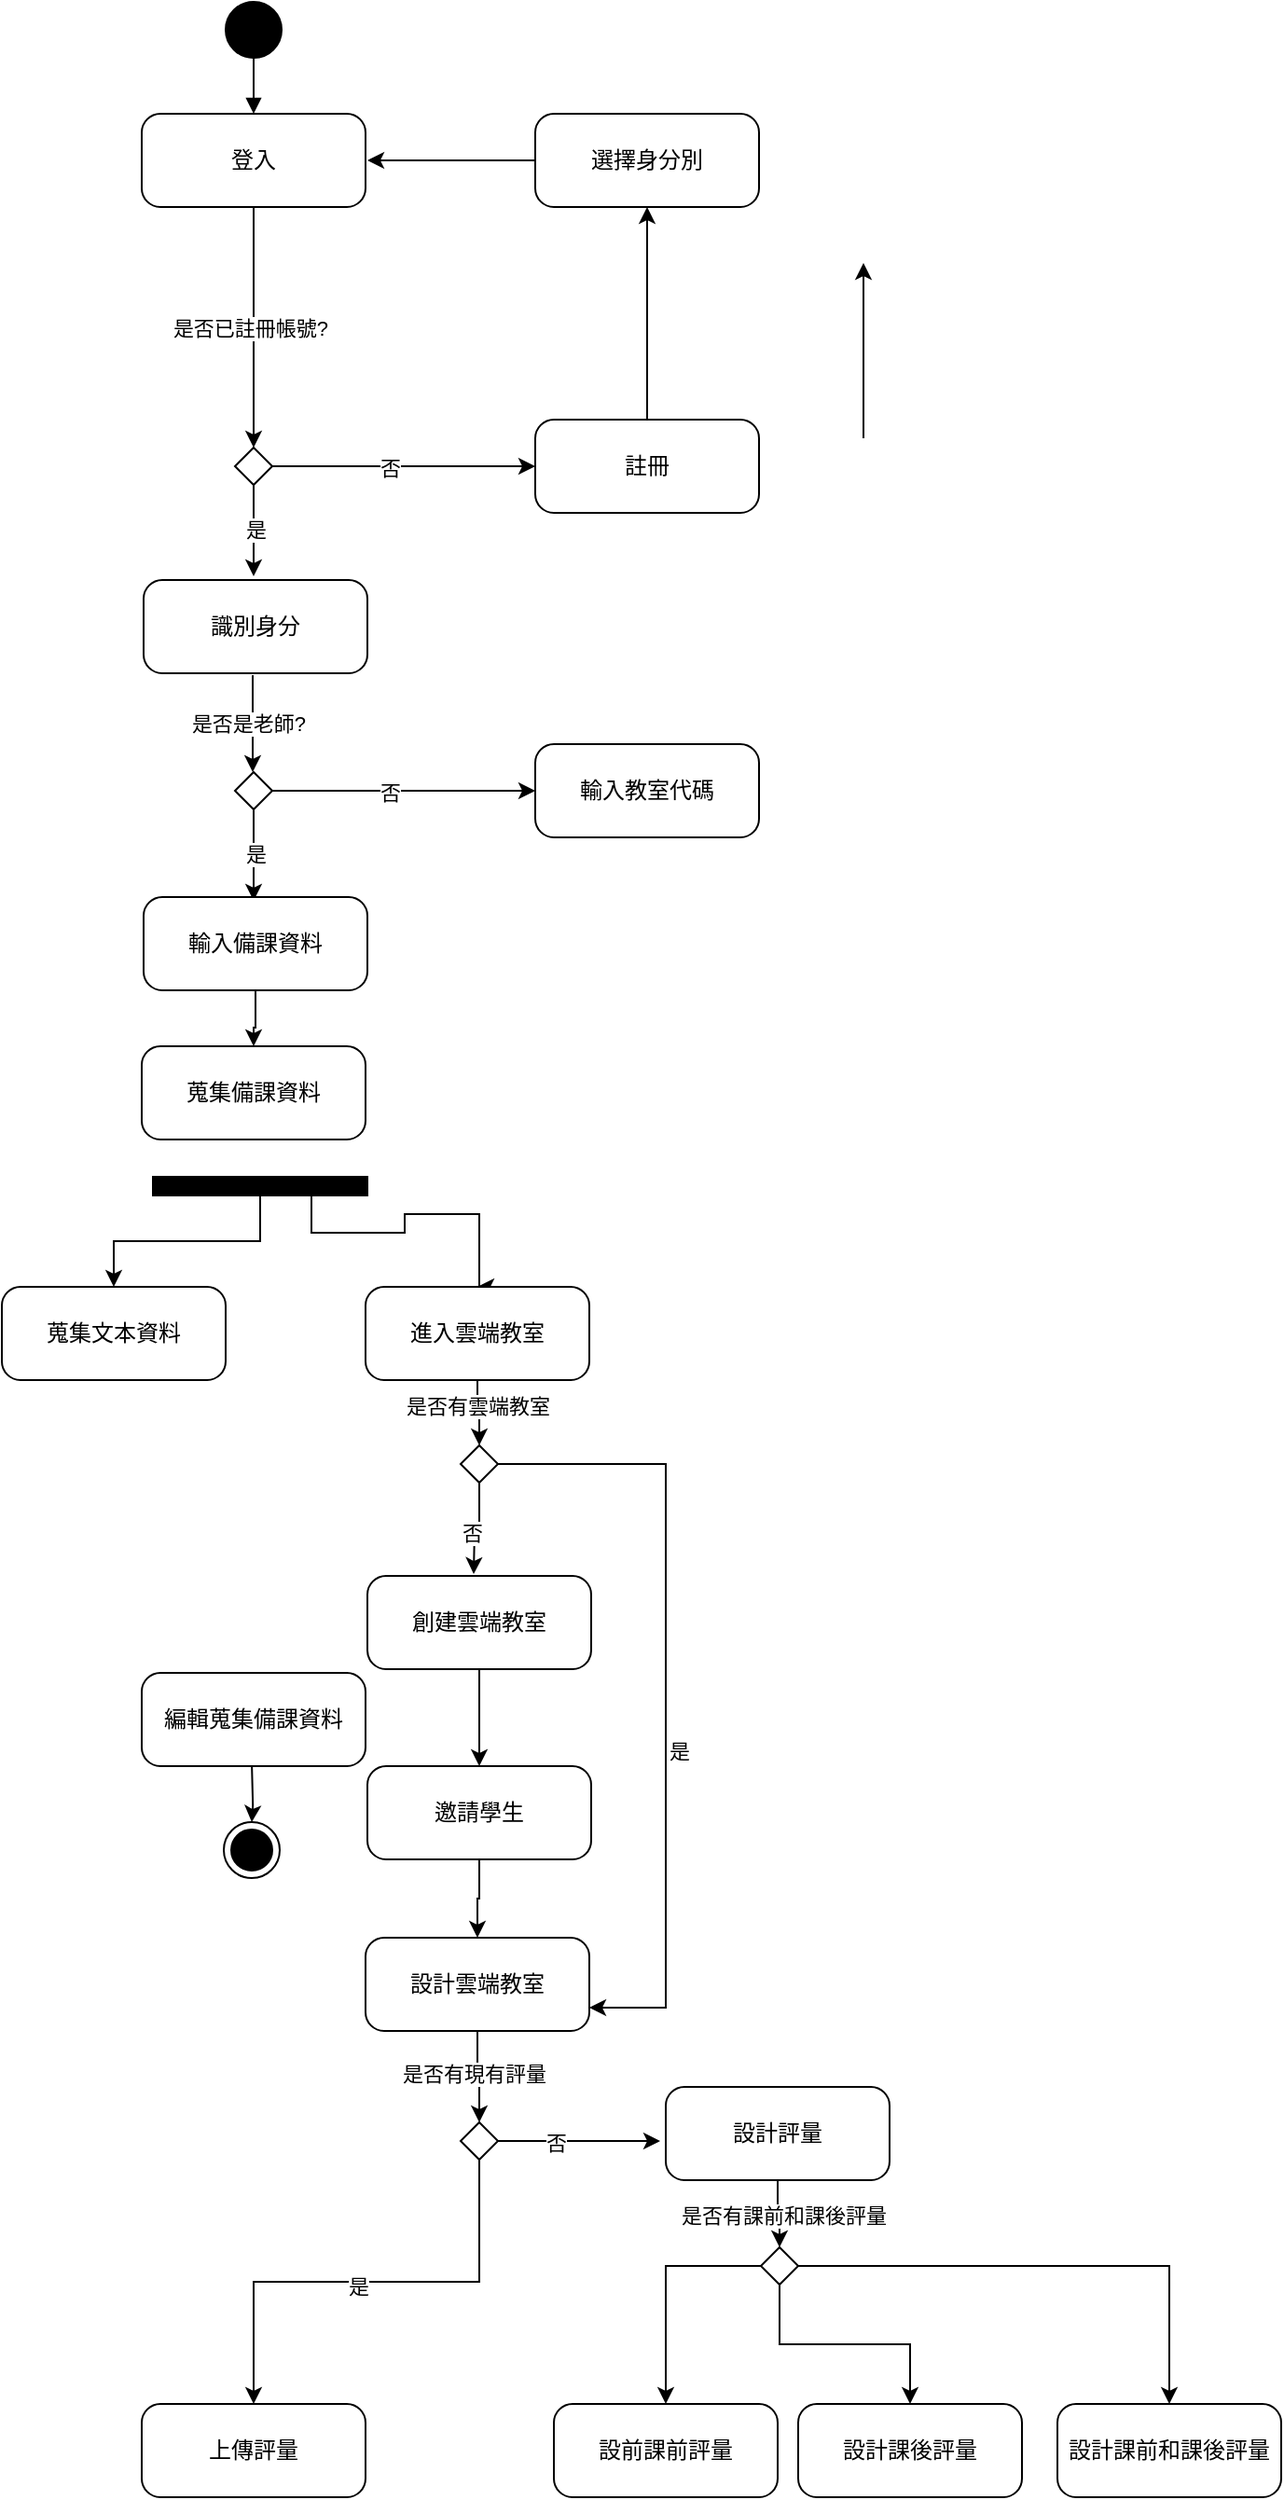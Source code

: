 <mxfile version="25.0.3">
  <diagram name="第 1 页" id="TQa5J9GlehOZ1MiMV7HE">
    <mxGraphModel dx="934" dy="525" grid="1" gridSize="10" guides="1" tooltips="1" connect="1" arrows="1" fold="1" page="1" pageScale="1" pageWidth="3300" pageHeight="4681" math="0" shadow="0">
      <root>
        <mxCell id="0" />
        <mxCell id="1" parent="0" />
        <mxCell id="7FevX2dkkL_9MfP158KE-2" value="" style="ellipse;fillColor=strokeColor;html=1;" parent="1" vertex="1">
          <mxGeometry x="144" y="30" width="30" height="30" as="geometry" />
        </mxCell>
        <mxCell id="7FevX2dkkL_9MfP158KE-6" value="登入" style="html=1;dashed=0;rounded=1;absoluteArcSize=1;arcSize=20;verticalAlign=middle;align=center;whiteSpace=wrap;" parent="1" vertex="1">
          <mxGeometry x="99" y="90" width="120" height="50" as="geometry" />
        </mxCell>
        <mxCell id="7FevX2dkkL_9MfP158KE-10" value="註冊" style="html=1;dashed=0;rounded=1;absoluteArcSize=1;arcSize=20;verticalAlign=middle;align=center;whiteSpace=wrap;" parent="1" vertex="1">
          <mxGeometry x="310" y="254" width="120" height="50" as="geometry" />
        </mxCell>
        <mxCell id="7FevX2dkkL_9MfP158KE-12" value="" style="edgeStyle=orthogonalEdgeStyle;rounded=0;orthogonalLoop=1;jettySize=auto;html=1;endArrow=classic;endFill=1;entryX=0.5;entryY=0;entryDx=0;entryDy=0;exitX=0.5;exitY=1;exitDx=0;exitDy=0;" parent="1" source="7FevX2dkkL_9MfP158KE-6" edge="1">
          <mxGeometry relative="1" as="geometry">
            <mxPoint x="159" y="269" as="targetPoint" />
            <mxPoint x="158.5" y="150" as="sourcePoint" />
          </mxGeometry>
        </mxCell>
        <mxCell id="7FevX2dkkL_9MfP158KE-13" value="是否已註冊帳號?" style="edgeLabel;html=1;align=center;verticalAlign=middle;resizable=0;points=[];" parent="7FevX2dkkL_9MfP158KE-12" vertex="1" connectable="0">
          <mxGeometry relative="1" as="geometry">
            <mxPoint x="-3" as="offset" />
          </mxGeometry>
        </mxCell>
        <mxCell id="7FevX2dkkL_9MfP158KE-16" value="" style="html=1;verticalAlign=bottom;labelBackgroundColor=none;endArrow=block;endFill=1;rounded=0;entryX=0.5;entryY=0;entryDx=0;entryDy=0;exitX=0.5;exitY=1;exitDx=0;exitDy=0;" parent="1" source="7FevX2dkkL_9MfP158KE-2" target="7FevX2dkkL_9MfP158KE-6" edge="1">
          <mxGeometry width="160" relative="1" as="geometry">
            <mxPoint x="300" y="330" as="sourcePoint" />
            <mxPoint x="460" y="330" as="targetPoint" />
          </mxGeometry>
        </mxCell>
        <mxCell id="7FevX2dkkL_9MfP158KE-17" style="edgeStyle=orthogonalEdgeStyle;rounded=0;orthogonalLoop=1;jettySize=auto;html=1;exitX=0.5;exitY=0;exitDx=0;exitDy=0;endArrow=classic;endFill=1;entryX=0.5;entryY=1;entryDx=0;entryDy=0;" parent="1" source="7FevX2dkkL_9MfP158KE-10" target="7FevX2dkkL_9MfP158KE-23" edge="1">
          <mxGeometry relative="1" as="geometry">
            <mxPoint x="370" y="210" as="targetPoint" />
            <mxPoint x="190" y="257" as="sourcePoint" />
          </mxGeometry>
        </mxCell>
        <mxCell id="7FevX2dkkL_9MfP158KE-22" style="edgeStyle=orthogonalEdgeStyle;rounded=0;orthogonalLoop=1;jettySize=auto;html=1;exitX=0.5;exitY=0;exitDx=0;exitDy=0;endArrow=classic;endFill=1;" parent="1" edge="1">
          <mxGeometry relative="1" as="geometry">
            <mxPoint x="486" y="170" as="targetPoint" />
            <mxPoint x="486" y="264" as="sourcePoint" />
          </mxGeometry>
        </mxCell>
        <mxCell id="7FevX2dkkL_9MfP158KE-24" style="edgeStyle=orthogonalEdgeStyle;rounded=0;orthogonalLoop=1;jettySize=auto;html=1;" parent="1" source="7FevX2dkkL_9MfP158KE-23" edge="1">
          <mxGeometry relative="1" as="geometry">
            <mxPoint x="220" y="115" as="targetPoint" />
          </mxGeometry>
        </mxCell>
        <mxCell id="7FevX2dkkL_9MfP158KE-23" value="選擇身分別" style="html=1;dashed=0;rounded=1;absoluteArcSize=1;arcSize=20;verticalAlign=middle;align=center;whiteSpace=wrap;" parent="1" vertex="1">
          <mxGeometry x="310" y="90" width="120" height="50" as="geometry" />
        </mxCell>
        <mxCell id="7FevX2dkkL_9MfP158KE-26" value="" style="edgeStyle=orthogonalEdgeStyle;rounded=0;orthogonalLoop=1;jettySize=auto;html=1;endArrow=classic;endFill=1;exitX=0.5;exitY=1;exitDx=0;exitDy=0;" parent="1" edge="1">
          <mxGeometry relative="1" as="geometry">
            <mxPoint x="158.5" y="443" as="targetPoint" />
            <mxPoint x="158.5" y="391" as="sourcePoint" />
          </mxGeometry>
        </mxCell>
        <mxCell id="7FevX2dkkL_9MfP158KE-27" value="是否是老師?" style="edgeLabel;html=1;align=center;verticalAlign=middle;resizable=0;points=[];" parent="7FevX2dkkL_9MfP158KE-26" vertex="1" connectable="0">
          <mxGeometry relative="1" as="geometry">
            <mxPoint x="-3" as="offset" />
          </mxGeometry>
        </mxCell>
        <mxCell id="7FevX2dkkL_9MfP158KE-28" value="識別身分" style="html=1;dashed=0;rounded=1;absoluteArcSize=1;arcSize=20;verticalAlign=middle;align=center;whiteSpace=wrap;" parent="1" vertex="1">
          <mxGeometry x="100" y="340" width="120" height="50" as="geometry" />
        </mxCell>
        <mxCell id="7FevX2dkkL_9MfP158KE-33" style="edgeStyle=orthogonalEdgeStyle;rounded=0;orthogonalLoop=1;jettySize=auto;html=1;exitX=1;exitY=0.5;exitDx=0;exitDy=0;endArrow=classic;endFill=1;entryX=0;entryY=0.5;entryDx=0;entryDy=0;" parent="1" source="7FevX2dkkL_9MfP158KE-35" edge="1">
          <mxGeometry relative="1" as="geometry">
            <mxPoint x="310" y="279" as="targetPoint" />
            <mxPoint x="199" y="307" as="sourcePoint" />
          </mxGeometry>
        </mxCell>
        <mxCell id="7FevX2dkkL_9MfP158KE-34" value="否" style="edgeLabel;html=1;align=center;verticalAlign=middle;resizable=0;points=[];" parent="7FevX2dkkL_9MfP158KE-33" vertex="1" connectable="0">
          <mxGeometry x="0.156" relative="1" as="geometry">
            <mxPoint x="-19" as="offset" />
          </mxGeometry>
        </mxCell>
        <mxCell id="7FevX2dkkL_9MfP158KE-35" value="" style="rhombus;aspect=fixed;" parent="1" vertex="1">
          <mxGeometry x="149" y="269" width="20" height="20" as="geometry" />
        </mxCell>
        <mxCell id="7FevX2dkkL_9MfP158KE-36" style="edgeStyle=orthogonalEdgeStyle;rounded=0;orthogonalLoop=1;jettySize=auto;html=1;exitX=0.5;exitY=1;exitDx=0;exitDy=0;endArrow=classic;endFill=1;" parent="1" source="7FevX2dkkL_9MfP158KE-35" edge="1">
          <mxGeometry relative="1" as="geometry">
            <mxPoint x="159" y="338" as="targetPoint" />
            <mxPoint x="159" y="288" as="sourcePoint" />
          </mxGeometry>
        </mxCell>
        <mxCell id="7FevX2dkkL_9MfP158KE-37" value="是" style="edgeLabel;html=1;align=center;verticalAlign=middle;resizable=0;points=[];" parent="7FevX2dkkL_9MfP158KE-36" vertex="1" connectable="0">
          <mxGeometry x="0.01" y="3" relative="1" as="geometry">
            <mxPoint x="-3" y="-1" as="offset" />
          </mxGeometry>
        </mxCell>
        <mxCell id="7FevX2dkkL_9MfP158KE-38" style="edgeStyle=orthogonalEdgeStyle;rounded=0;orthogonalLoop=1;jettySize=auto;html=1;exitX=1;exitY=0.5;exitDx=0;exitDy=0;endArrow=classic;endFill=1;entryX=0;entryY=0.5;entryDx=0;entryDy=0;" parent="1" source="7FevX2dkkL_9MfP158KE-40" edge="1">
          <mxGeometry relative="1" as="geometry">
            <mxPoint x="310" y="453" as="targetPoint" />
            <mxPoint x="199" y="481" as="sourcePoint" />
          </mxGeometry>
        </mxCell>
        <mxCell id="7FevX2dkkL_9MfP158KE-39" value="否" style="edgeLabel;html=1;align=center;verticalAlign=middle;resizable=0;points=[];" parent="7FevX2dkkL_9MfP158KE-38" vertex="1" connectable="0">
          <mxGeometry x="0.156" relative="1" as="geometry">
            <mxPoint x="-19" as="offset" />
          </mxGeometry>
        </mxCell>
        <mxCell id="7FevX2dkkL_9MfP158KE-40" value="" style="rhombus;aspect=fixed;" parent="1" vertex="1">
          <mxGeometry x="149" y="443" width="20" height="20" as="geometry" />
        </mxCell>
        <mxCell id="7FevX2dkkL_9MfP158KE-41" style="edgeStyle=orthogonalEdgeStyle;rounded=0;orthogonalLoop=1;jettySize=auto;html=1;exitX=0.5;exitY=1;exitDx=0;exitDy=0;endArrow=classic;endFill=1;" parent="1" source="7FevX2dkkL_9MfP158KE-40" edge="1">
          <mxGeometry relative="1" as="geometry">
            <mxPoint x="159" y="512" as="targetPoint" />
            <mxPoint x="159" y="462" as="sourcePoint" />
          </mxGeometry>
        </mxCell>
        <mxCell id="7FevX2dkkL_9MfP158KE-42" value="是" style="edgeLabel;html=1;align=center;verticalAlign=middle;resizable=0;points=[];" parent="7FevX2dkkL_9MfP158KE-41" vertex="1" connectable="0">
          <mxGeometry x="0.01" y="3" relative="1" as="geometry">
            <mxPoint x="-3" y="-1" as="offset" />
          </mxGeometry>
        </mxCell>
        <mxCell id="7FevX2dkkL_9MfP158KE-49" style="edgeStyle=orthogonalEdgeStyle;rounded=0;orthogonalLoop=1;jettySize=auto;html=1;entryX=0.5;entryY=0;entryDx=0;entryDy=0;" parent="1" source="7FevX2dkkL_9MfP158KE-43" target="7FevX2dkkL_9MfP158KE-45" edge="1">
          <mxGeometry relative="1" as="geometry" />
        </mxCell>
        <mxCell id="7FevX2dkkL_9MfP158KE-43" value="輸入備課資料" style="html=1;dashed=0;rounded=1;absoluteArcSize=1;arcSize=20;verticalAlign=middle;align=center;whiteSpace=wrap;" parent="1" vertex="1">
          <mxGeometry x="100" y="510" width="120" height="50" as="geometry" />
        </mxCell>
        <mxCell id="7FevX2dkkL_9MfP158KE-45" value="蒐集備課資料" style="html=1;dashed=0;rounded=1;absoluteArcSize=1;arcSize=20;verticalAlign=middle;align=center;whiteSpace=wrap;" parent="1" vertex="1">
          <mxGeometry x="99" y="590" width="120" height="50" as="geometry" />
        </mxCell>
        <mxCell id="7FevX2dkkL_9MfP158KE-54" style="edgeStyle=orthogonalEdgeStyle;rounded=0;orthogonalLoop=1;jettySize=auto;html=1;" parent="1" target="7FevX2dkkL_9MfP158KE-53" edge="1">
          <mxGeometry relative="1" as="geometry">
            <mxPoint x="158.059" y="976" as="sourcePoint" />
          </mxGeometry>
        </mxCell>
        <mxCell id="7FevX2dkkL_9MfP158KE-50" value="編輯蒐集備課資料" style="html=1;dashed=0;rounded=1;absoluteArcSize=1;arcSize=20;verticalAlign=middle;align=center;whiteSpace=wrap;" parent="1" vertex="1">
          <mxGeometry x="99" y="926" width="120" height="50" as="geometry" />
        </mxCell>
        <mxCell id="7FevX2dkkL_9MfP158KE-53" value="" style="ellipse;html=1;shape=endState;fillColor=strokeColor;" parent="1" vertex="1">
          <mxGeometry x="143" y="1006" width="30" height="30" as="geometry" />
        </mxCell>
        <mxCell id="7FevX2dkkL_9MfP158KE-55" value="輸入教室代碼" style="html=1;dashed=0;rounded=1;absoluteArcSize=1;arcSize=20;verticalAlign=middle;align=center;whiteSpace=wrap;" parent="1" vertex="1">
          <mxGeometry x="310" y="428" width="120" height="50" as="geometry" />
        </mxCell>
        <mxCell id="7FevX2dkkL_9MfP158KE-65" style="edgeStyle=orthogonalEdgeStyle;rounded=0;orthogonalLoop=1;jettySize=auto;html=1;entryX=0.5;entryY=0;entryDx=0;entryDy=0;" parent="1" source="7FevX2dkkL_9MfP158KE-59" target="7FevX2dkkL_9MfP158KE-63" edge="1">
          <mxGeometry relative="1" as="geometry" />
        </mxCell>
        <mxCell id="w4hdbUAe_bw6c_E5u_BD-18" style="edgeStyle=orthogonalEdgeStyle;rounded=0;orthogonalLoop=1;jettySize=auto;html=1;entryX=0.5;entryY=0;entryDx=0;entryDy=0;" edge="1" parent="1" source="7FevX2dkkL_9MfP158KE-59" target="7FevX2dkkL_9MfP158KE-79">
          <mxGeometry relative="1" as="geometry">
            <Array as="points">
              <mxPoint x="190" y="690" />
              <mxPoint x="240" y="690" />
              <mxPoint x="240" y="680" />
              <mxPoint x="280" y="680" />
            </Array>
          </mxGeometry>
        </mxCell>
        <mxCell id="7FevX2dkkL_9MfP158KE-59" value="" style="html=1;points=[];perimeter=orthogonalPerimeter;fillColor=strokeColor;" parent="1" vertex="1">
          <mxGeometry x="105" y="660" width="115" height="10" as="geometry" />
        </mxCell>
        <mxCell id="7FevX2dkkL_9MfP158KE-63" value="蒐集文本資料" style="html=1;dashed=0;rounded=1;absoluteArcSize=1;arcSize=20;verticalAlign=middle;align=center;whiteSpace=wrap;" parent="1" vertex="1">
          <mxGeometry x="24" y="719" width="120" height="50" as="geometry" />
        </mxCell>
        <mxCell id="7FevX2dkkL_9MfP158KE-87" value="" style="edgeStyle=orthogonalEdgeStyle;rounded=0;orthogonalLoop=1;jettySize=auto;html=1;" parent="1" source="7FevX2dkkL_9MfP158KE-79" target="7FevX2dkkL_9MfP158KE-83" edge="1">
          <mxGeometry relative="1" as="geometry" />
        </mxCell>
        <mxCell id="7FevX2dkkL_9MfP158KE-88" value="是否有雲端教室" style="edgeLabel;html=1;align=center;verticalAlign=middle;resizable=0;points=[];" parent="7FevX2dkkL_9MfP158KE-87" vertex="1" connectable="0">
          <mxGeometry x="-0.235" relative="1" as="geometry">
            <mxPoint as="offset" />
          </mxGeometry>
        </mxCell>
        <mxCell id="7FevX2dkkL_9MfP158KE-79" value="進入雲端教室" style="html=1;dashed=0;rounded=1;absoluteArcSize=1;arcSize=20;verticalAlign=middle;align=center;whiteSpace=wrap;" parent="1" vertex="1">
          <mxGeometry x="219" y="719" width="120" height="50" as="geometry" />
        </mxCell>
        <mxCell id="7FevX2dkkL_9MfP158KE-81" style="edgeStyle=orthogonalEdgeStyle;rounded=0;orthogonalLoop=1;jettySize=auto;html=1;exitX=1;exitY=0.5;exitDx=0;exitDy=0;endArrow=classic;endFill=1;entryX=1;entryY=0.75;entryDx=0;entryDy=0;" parent="1" source="7FevX2dkkL_9MfP158KE-83" edge="1" target="w4hdbUAe_bw6c_E5u_BD-19">
          <mxGeometry relative="1" as="geometry">
            <mxPoint x="377" y="814" as="targetPoint" />
            <mxPoint x="317" y="842" as="sourcePoint" />
            <Array as="points">
              <mxPoint x="380" y="814" />
              <mxPoint x="380" y="1105" />
            </Array>
          </mxGeometry>
        </mxCell>
        <mxCell id="7FevX2dkkL_9MfP158KE-82" value="是" style="edgeLabel;html=1;align=center;verticalAlign=middle;resizable=0;points=[];" parent="7FevX2dkkL_9MfP158KE-81" vertex="1" connectable="0">
          <mxGeometry x="0.156" relative="1" as="geometry">
            <mxPoint x="7" as="offset" />
          </mxGeometry>
        </mxCell>
        <mxCell id="7FevX2dkkL_9MfP158KE-83" value="" style="rhombus;aspect=fixed;" parent="1" vertex="1">
          <mxGeometry x="270" y="804" width="20" height="20" as="geometry" />
        </mxCell>
        <mxCell id="7FevX2dkkL_9MfP158KE-84" style="edgeStyle=orthogonalEdgeStyle;rounded=0;orthogonalLoop=1;jettySize=auto;html=1;exitX=0.5;exitY=1;exitDx=0;exitDy=0;endArrow=classic;endFill=1;" parent="1" source="7FevX2dkkL_9MfP158KE-83" edge="1">
          <mxGeometry relative="1" as="geometry">
            <mxPoint x="277" y="873" as="targetPoint" />
            <mxPoint x="277" y="823" as="sourcePoint" />
          </mxGeometry>
        </mxCell>
        <mxCell id="7FevX2dkkL_9MfP158KE-85" value="否" style="edgeLabel;html=1;align=center;verticalAlign=middle;resizable=0;points=[];" parent="7FevX2dkkL_9MfP158KE-84" vertex="1" connectable="0">
          <mxGeometry x="0.01" y="3" relative="1" as="geometry">
            <mxPoint x="-3" y="-1" as="offset" />
          </mxGeometry>
        </mxCell>
        <mxCell id="w4hdbUAe_bw6c_E5u_BD-2" style="edgeStyle=orthogonalEdgeStyle;rounded=0;orthogonalLoop=1;jettySize=auto;html=1;" edge="1" parent="1" source="7FevX2dkkL_9MfP158KE-89" target="7FevX2dkkL_9MfP158KE-91">
          <mxGeometry relative="1" as="geometry" />
        </mxCell>
        <mxCell id="7FevX2dkkL_9MfP158KE-89" value="創建雲端教室" style="html=1;dashed=0;rounded=1;absoluteArcSize=1;arcSize=20;verticalAlign=middle;align=center;whiteSpace=wrap;" parent="1" vertex="1">
          <mxGeometry x="220" y="874" width="120" height="50" as="geometry" />
        </mxCell>
        <mxCell id="w4hdbUAe_bw6c_E5u_BD-9" value="" style="edgeStyle=orthogonalEdgeStyle;rounded=0;orthogonalLoop=1;jettySize=auto;html=1;exitX=0.5;exitY=1;exitDx=0;exitDy=0;" edge="1" parent="1" source="w4hdbUAe_bw6c_E5u_BD-19" target="w4hdbUAe_bw6c_E5u_BD-6">
          <mxGeometry relative="1" as="geometry" />
        </mxCell>
        <mxCell id="w4hdbUAe_bw6c_E5u_BD-10" value="是否有現有評量" style="edgeLabel;html=1;align=center;verticalAlign=middle;resizable=0;points=[];" vertex="1" connectable="0" parent="w4hdbUAe_bw6c_E5u_BD-9">
          <mxGeometry x="-0.135" y="-4" relative="1" as="geometry">
            <mxPoint x="2" y="1" as="offset" />
          </mxGeometry>
        </mxCell>
        <mxCell id="w4hdbUAe_bw6c_E5u_BD-20" value="" style="edgeStyle=orthogonalEdgeStyle;rounded=0;orthogonalLoop=1;jettySize=auto;html=1;" edge="1" parent="1" source="7FevX2dkkL_9MfP158KE-91" target="w4hdbUAe_bw6c_E5u_BD-19">
          <mxGeometry relative="1" as="geometry" />
        </mxCell>
        <mxCell id="7FevX2dkkL_9MfP158KE-91" value="邀請學生" style="html=1;dashed=0;rounded=1;absoluteArcSize=1;arcSize=20;verticalAlign=middle;align=center;whiteSpace=wrap;" parent="1" vertex="1">
          <mxGeometry x="220" y="976" width="120" height="50" as="geometry" />
        </mxCell>
        <mxCell id="w4hdbUAe_bw6c_E5u_BD-3" value="上傳評量" style="html=1;dashed=0;rounded=1;absoluteArcSize=1;arcSize=20;verticalAlign=middle;align=center;whiteSpace=wrap;" vertex="1" parent="1">
          <mxGeometry x="99" y="1318" width="120" height="50" as="geometry" />
        </mxCell>
        <mxCell id="w4hdbUAe_bw6c_E5u_BD-4" style="edgeStyle=orthogonalEdgeStyle;rounded=0;orthogonalLoop=1;jettySize=auto;html=1;exitX=1;exitY=0.5;exitDx=0;exitDy=0;endArrow=classic;endFill=1;" edge="1" parent="1" source="w4hdbUAe_bw6c_E5u_BD-6">
          <mxGeometry relative="1" as="geometry">
            <mxPoint x="377" y="1177" as="targetPoint" />
            <mxPoint x="317" y="1205" as="sourcePoint" />
          </mxGeometry>
        </mxCell>
        <mxCell id="w4hdbUAe_bw6c_E5u_BD-5" value="否" style="edgeLabel;html=1;align=center;verticalAlign=middle;resizable=0;points=[];" vertex="1" connectable="0" parent="w4hdbUAe_bw6c_E5u_BD-4">
          <mxGeometry x="0.156" relative="1" as="geometry">
            <mxPoint x="-19" as="offset" />
          </mxGeometry>
        </mxCell>
        <mxCell id="w4hdbUAe_bw6c_E5u_BD-6" value="" style="rhombus;aspect=fixed;" vertex="1" parent="1">
          <mxGeometry x="270" y="1167" width="20" height="20" as="geometry" />
        </mxCell>
        <mxCell id="w4hdbUAe_bw6c_E5u_BD-7" style="edgeStyle=orthogonalEdgeStyle;rounded=0;orthogonalLoop=1;jettySize=auto;html=1;exitX=0.5;exitY=1;exitDx=0;exitDy=0;endArrow=classic;endFill=1;" edge="1" parent="1" source="w4hdbUAe_bw6c_E5u_BD-6" target="w4hdbUAe_bw6c_E5u_BD-3">
          <mxGeometry relative="1" as="geometry">
            <mxPoint x="277" y="1236" as="targetPoint" />
            <mxPoint x="277" y="1186" as="sourcePoint" />
          </mxGeometry>
        </mxCell>
        <mxCell id="w4hdbUAe_bw6c_E5u_BD-8" value="是" style="edgeLabel;html=1;align=center;verticalAlign=middle;resizable=0;points=[];" vertex="1" connectable="0" parent="w4hdbUAe_bw6c_E5u_BD-7">
          <mxGeometry x="0.01" y="3" relative="1" as="geometry">
            <mxPoint x="-3" y="-1" as="offset" />
          </mxGeometry>
        </mxCell>
        <mxCell id="w4hdbUAe_bw6c_E5u_BD-14" value="" style="edgeStyle=orthogonalEdgeStyle;rounded=0;orthogonalLoop=1;jettySize=auto;html=1;" edge="1" parent="1" source="w4hdbUAe_bw6c_E5u_BD-11" target="w4hdbUAe_bw6c_E5u_BD-13">
          <mxGeometry relative="1" as="geometry" />
        </mxCell>
        <mxCell id="w4hdbUAe_bw6c_E5u_BD-15" value="是否有課前和課後評量" style="edgeLabel;html=1;align=center;verticalAlign=middle;resizable=0;points=[];" vertex="1" connectable="0" parent="w4hdbUAe_bw6c_E5u_BD-14">
          <mxGeometry x="0.138" y="2" relative="1" as="geometry">
            <mxPoint y="-1" as="offset" />
          </mxGeometry>
        </mxCell>
        <mxCell id="w4hdbUAe_bw6c_E5u_BD-11" value="設計評量" style="html=1;dashed=0;rounded=1;absoluteArcSize=1;arcSize=20;verticalAlign=middle;align=center;whiteSpace=wrap;" vertex="1" parent="1">
          <mxGeometry x="380" y="1148" width="120" height="50" as="geometry" />
        </mxCell>
        <mxCell id="w4hdbUAe_bw6c_E5u_BD-24" style="edgeStyle=orthogonalEdgeStyle;rounded=0;orthogonalLoop=1;jettySize=auto;html=1;entryX=0.5;entryY=0;entryDx=0;entryDy=0;" edge="1" parent="1" source="w4hdbUAe_bw6c_E5u_BD-13" target="w4hdbUAe_bw6c_E5u_BD-21">
          <mxGeometry relative="1" as="geometry">
            <Array as="points">
              <mxPoint x="380" y="1244" />
            </Array>
          </mxGeometry>
        </mxCell>
        <mxCell id="w4hdbUAe_bw6c_E5u_BD-25" style="edgeStyle=orthogonalEdgeStyle;rounded=0;orthogonalLoop=1;jettySize=auto;html=1;entryX=0.5;entryY=0;entryDx=0;entryDy=0;" edge="1" parent="1" source="w4hdbUAe_bw6c_E5u_BD-13" target="w4hdbUAe_bw6c_E5u_BD-22">
          <mxGeometry relative="1" as="geometry" />
        </mxCell>
        <mxCell id="w4hdbUAe_bw6c_E5u_BD-26" style="edgeStyle=orthogonalEdgeStyle;rounded=0;orthogonalLoop=1;jettySize=auto;html=1;entryX=0.5;entryY=0;entryDx=0;entryDy=0;" edge="1" parent="1" source="w4hdbUAe_bw6c_E5u_BD-13" target="w4hdbUAe_bw6c_E5u_BD-23">
          <mxGeometry relative="1" as="geometry" />
        </mxCell>
        <mxCell id="w4hdbUAe_bw6c_E5u_BD-13" value="" style="rhombus;aspect=fixed;" vertex="1" parent="1">
          <mxGeometry x="431" y="1234" width="20" height="20" as="geometry" />
        </mxCell>
        <mxCell id="w4hdbUAe_bw6c_E5u_BD-19" value="設計雲端教室" style="html=1;dashed=0;rounded=1;absoluteArcSize=1;arcSize=20;verticalAlign=middle;align=center;whiteSpace=wrap;" vertex="1" parent="1">
          <mxGeometry x="219" y="1068" width="120" height="50" as="geometry" />
        </mxCell>
        <mxCell id="w4hdbUAe_bw6c_E5u_BD-21" value="設前課前評量" style="html=1;dashed=0;rounded=1;absoluteArcSize=1;arcSize=20;verticalAlign=middle;align=center;whiteSpace=wrap;" vertex="1" parent="1">
          <mxGeometry x="320" y="1318" width="120" height="50" as="geometry" />
        </mxCell>
        <mxCell id="w4hdbUAe_bw6c_E5u_BD-22" value="設計課後評量" style="html=1;dashed=0;rounded=1;absoluteArcSize=1;arcSize=20;verticalAlign=middle;align=center;whiteSpace=wrap;" vertex="1" parent="1">
          <mxGeometry x="451" y="1318" width="120" height="50" as="geometry" />
        </mxCell>
        <mxCell id="w4hdbUAe_bw6c_E5u_BD-23" value="設計課前和課後評量" style="html=1;dashed=0;rounded=1;absoluteArcSize=1;arcSize=20;verticalAlign=middle;align=center;whiteSpace=wrap;" vertex="1" parent="1">
          <mxGeometry x="590" y="1318" width="120" height="50" as="geometry" />
        </mxCell>
      </root>
    </mxGraphModel>
  </diagram>
</mxfile>
